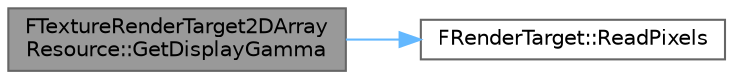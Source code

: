 digraph "FTextureRenderTarget2DArrayResource::GetDisplayGamma"
{
 // INTERACTIVE_SVG=YES
 // LATEX_PDF_SIZE
  bgcolor="transparent";
  edge [fontname=Helvetica,fontsize=10,labelfontname=Helvetica,labelfontsize=10];
  node [fontname=Helvetica,fontsize=10,shape=box,height=0.2,width=0.4];
  rankdir="LR";
  Node1 [id="Node000001",label="FTextureRenderTarget2DArray\lResource::GetDisplayGamma",height=0.2,width=0.4,color="gray40", fillcolor="grey60", style="filled", fontcolor="black",tooltip="Render target resource should be sampled in linear color space."];
  Node1 -> Node2 [id="edge1_Node000001_Node000002",color="steelblue1",style="solid",tooltip=" "];
  Node2 [id="Node000002",label="FRenderTarget::ReadPixels",height=0.2,width=0.4,color="grey40", fillcolor="white", style="filled",URL="$dd/d05/classFRenderTarget.html#a990d4601e949e6c5dffa275f377be5d9",tooltip="Reads the render target's displayed pixels into a preallocated color buffer."];
}
